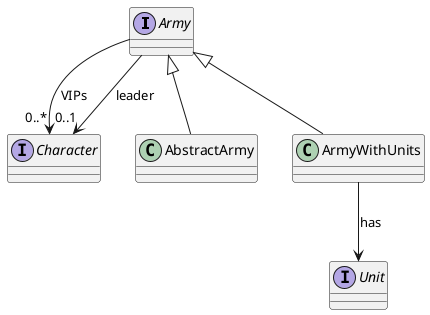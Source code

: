 @startuml
interface Army
interface Character
interface Unit

Army <|-- AbstractArmy
Army <|-- ArmyWithUnits
Army --> "0..*" Character : VIPs
Army --> "0..1" Character : leader
ArmyWithUnits --> Unit : has
@enduml